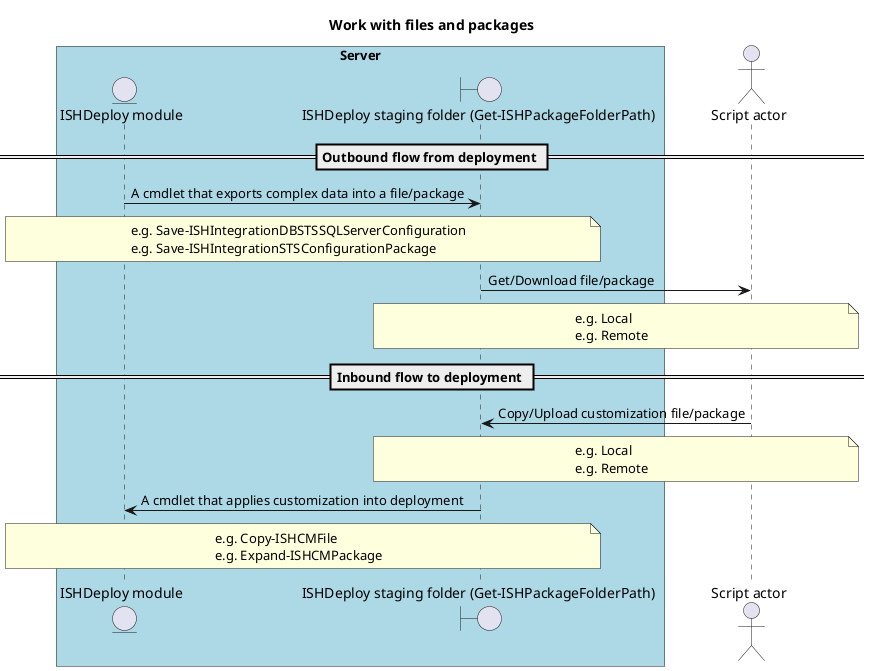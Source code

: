 ﻿@startuml

title Work with files and packages


box "Server" #LightBlue
    entity "ISHDeploy module" as ISHDeploy
    boundary "ISHDeploy staging folder (Get-ISHPackageFolderPath)" as PD
end box
actor "Script actor" as Actor

== Outbound flow from deployment ==

ISHDeploy -> PD : A cmdlet that exports complex data into a file/package
note over ISHDeploy, PD
	e.g. Save-ISHIntegrationDBSTSSQLServerConfiguration
	e.g. Save-ISHIntegrationSTSConfigurationPackage
end note
PD -> Actor : Get/Download file/package
note over PD, Actor
	e.g. Local
	e.g. Remote
end note

== Inbound flow to deployment ==

Actor -> PD : Copy/Upload customization file/package
note over PD, Actor
	e.g. Local
	e.g. Remote
end note
PD -> ISHDeploy : A cmdlet that applies customization into deployment
note over ISHDeploy, PD
	e.g. Copy-ISHCMFile
	e.g. Expand-ISHCMPackage
end note

@enduml
